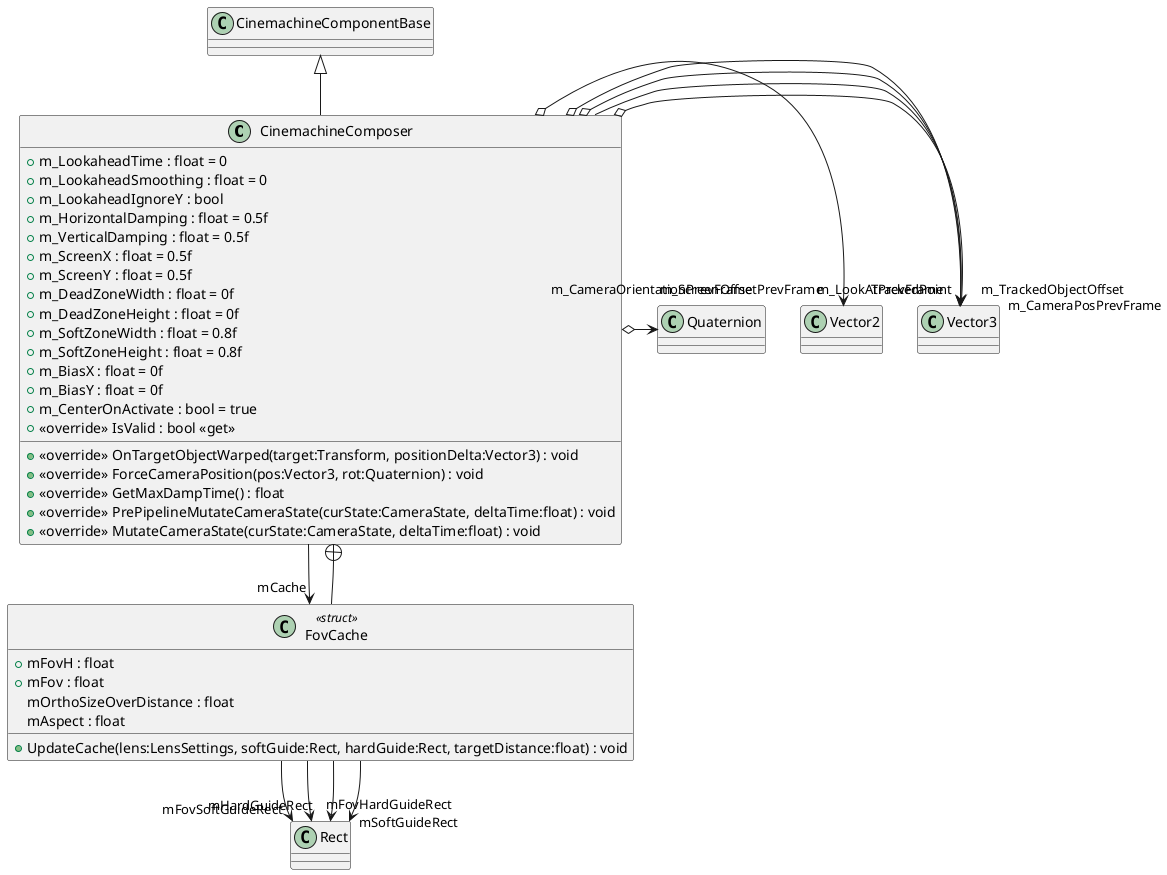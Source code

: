 @startuml
class CinemachineComposer {
    + m_LookaheadTime : float = 0
    + m_LookaheadSmoothing : float = 0
    + m_LookaheadIgnoreY : bool
    + m_HorizontalDamping : float = 0.5f
    + m_VerticalDamping : float = 0.5f
    + m_ScreenX : float = 0.5f
    + m_ScreenY : float = 0.5f
    + m_DeadZoneWidth : float = 0f
    + m_DeadZoneHeight : float = 0f
    + m_SoftZoneWidth : float = 0.8f
    + m_SoftZoneHeight : float = 0.8f
    + m_BiasX : float = 0f
    + m_BiasY : float = 0f
    + m_CenterOnActivate : bool = true
    + <<override>> IsValid : bool <<get>>
    + <<override>> OnTargetObjectWarped(target:Transform, positionDelta:Vector3) : void
    + <<override>> ForceCameraPosition(pos:Vector3, rot:Quaternion) : void
    + <<override>> GetMaxDampTime() : float
    + <<override>> PrePipelineMutateCameraState(curState:CameraState, deltaTime:float) : void
    + <<override>> MutateCameraState(curState:CameraState, deltaTime:float) : void
}
class FovCache <<struct>> {
    + mFovH : float
    + mFov : float
    mOrthoSizeOverDistance : float
    mAspect : float
    + UpdateCache(lens:LensSettings, softGuide:Rect, hardGuide:Rect, targetDistance:float) : void
}
CinemachineComponentBase <|-- CinemachineComposer
CinemachineComposer o-> "m_TrackedObjectOffset" Vector3
CinemachineComposer --> "TrackedPoint" Vector3
CinemachineComposer o-> "m_CameraPosPrevFrame" Vector3
CinemachineComposer o-> "m_LookAtPrevFrame" Vector3
CinemachineComposer o-> "m_ScreenOffsetPrevFrame" Vector2
CinemachineComposer o-> "m_CameraOrientationPrevFrame" Quaternion
CinemachineComposer --> "mCache" FovCache
CinemachineComposer +-- FovCache
FovCache --> "mFovSoftGuideRect" Rect
FovCache --> "mFovHardGuideRect" Rect
FovCache --> "mSoftGuideRect" Rect
FovCache --> "mHardGuideRect" Rect
@enduml
